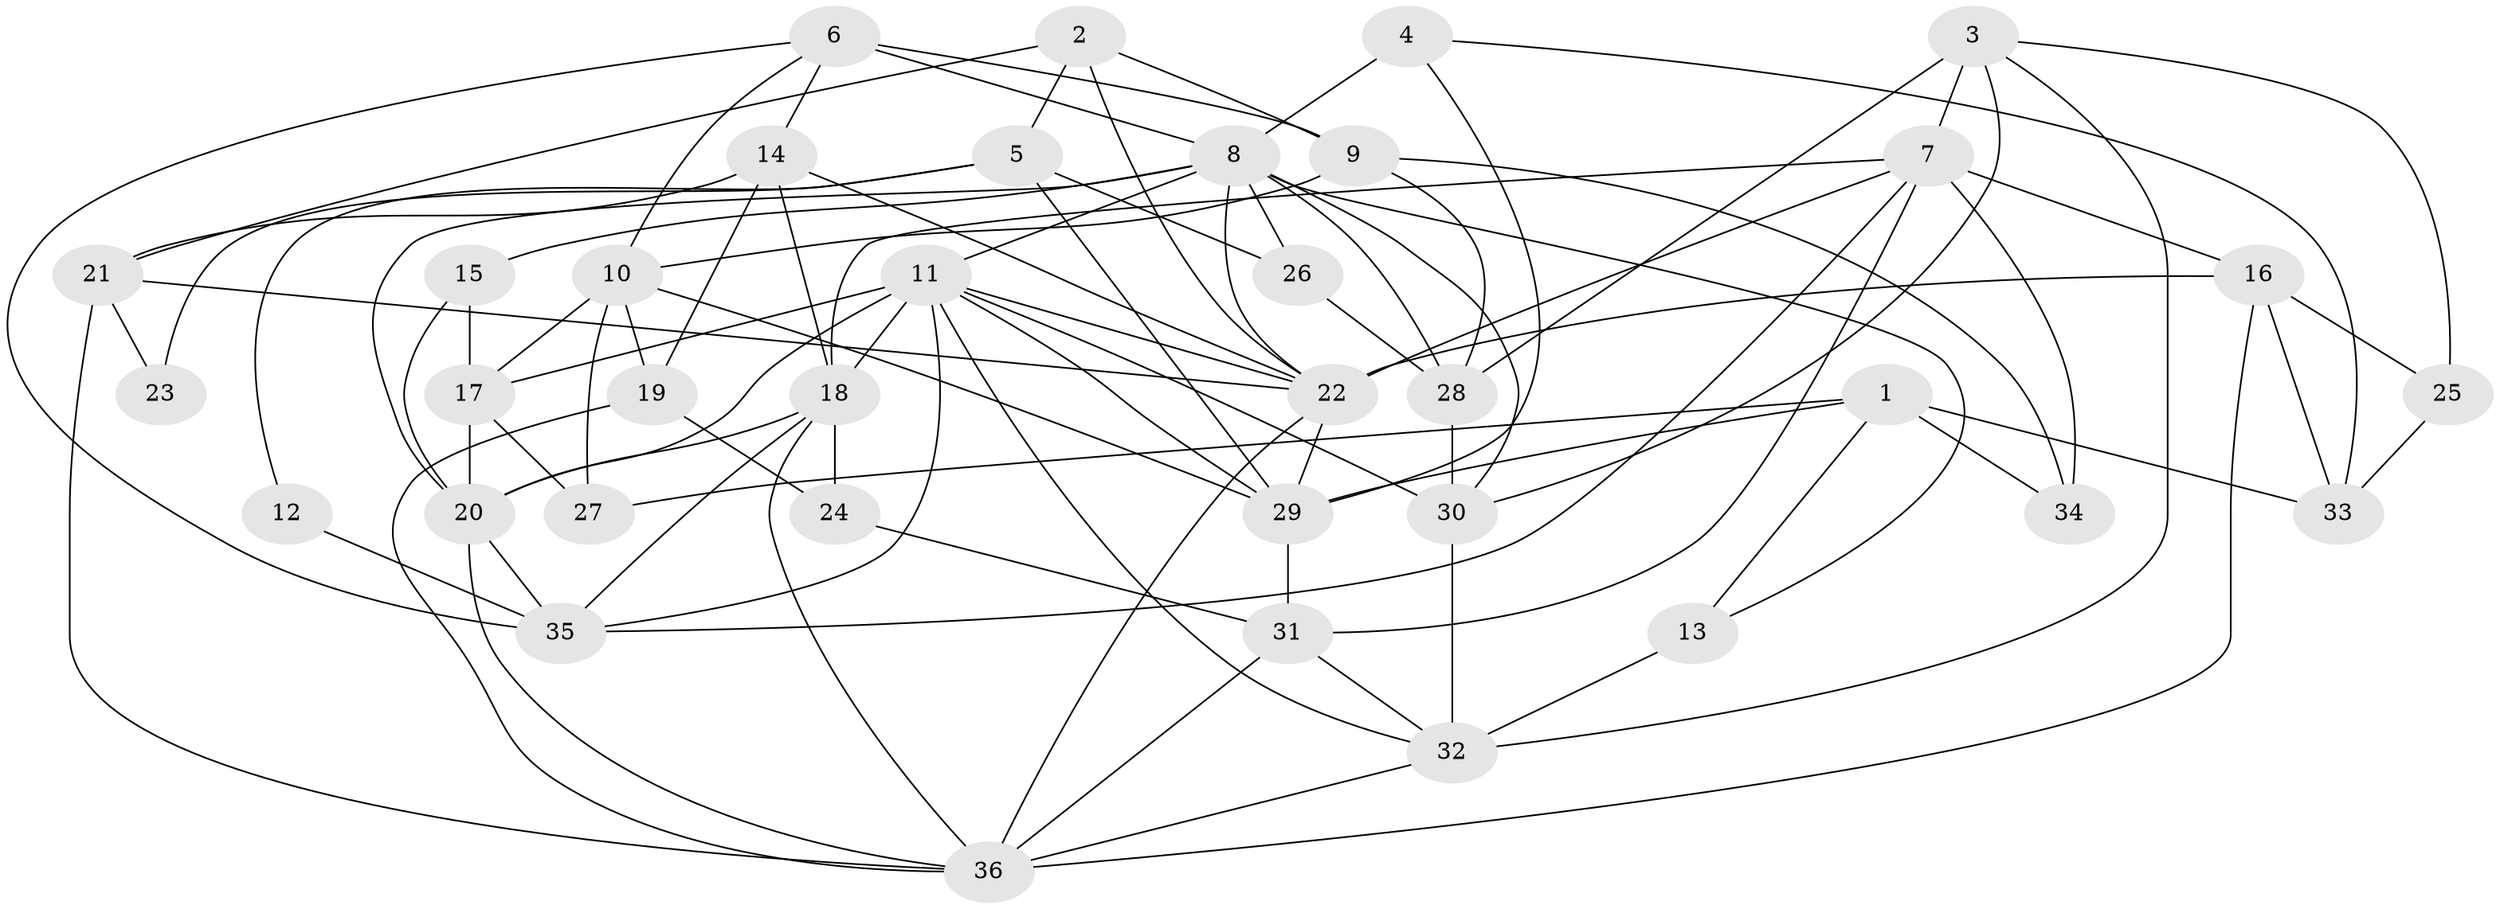 // original degree distribution, {5: 0.16901408450704225, 6: 0.08450704225352113, 4: 0.2112676056338028, 2: 0.18309859154929578, 3: 0.2676056338028169, 7: 0.056338028169014086, 9: 0.014084507042253521, 8: 0.014084507042253521}
// Generated by graph-tools (version 1.1) at 2025/02/03/09/25 03:02:10]
// undirected, 36 vertices, 91 edges
graph export_dot {
graph [start="1"]
  node [color=gray90,style=filled];
  1;
  2;
  3;
  4;
  5;
  6;
  7;
  8;
  9;
  10;
  11;
  12;
  13;
  14;
  15;
  16;
  17;
  18;
  19;
  20;
  21;
  22;
  23;
  24;
  25;
  26;
  27;
  28;
  29;
  30;
  31;
  32;
  33;
  34;
  35;
  36;
  1 -- 13 [weight=1.0];
  1 -- 27 [weight=1.0];
  1 -- 29 [weight=1.0];
  1 -- 33 [weight=1.0];
  1 -- 34 [weight=1.0];
  2 -- 5 [weight=1.0];
  2 -- 9 [weight=1.0];
  2 -- 21 [weight=1.0];
  2 -- 22 [weight=1.0];
  3 -- 7 [weight=2.0];
  3 -- 25 [weight=1.0];
  3 -- 28 [weight=1.0];
  3 -- 30 [weight=1.0];
  3 -- 32 [weight=1.0];
  4 -- 8 [weight=2.0];
  4 -- 29 [weight=1.0];
  4 -- 33 [weight=1.0];
  5 -- 12 [weight=1.0];
  5 -- 23 [weight=1.0];
  5 -- 26 [weight=1.0];
  5 -- 29 [weight=1.0];
  6 -- 8 [weight=2.0];
  6 -- 9 [weight=1.0];
  6 -- 10 [weight=1.0];
  6 -- 14 [weight=1.0];
  6 -- 35 [weight=1.0];
  7 -- 16 [weight=2.0];
  7 -- 18 [weight=1.0];
  7 -- 22 [weight=1.0];
  7 -- 31 [weight=1.0];
  7 -- 34 [weight=1.0];
  7 -- 35 [weight=1.0];
  8 -- 11 [weight=1.0];
  8 -- 13 [weight=1.0];
  8 -- 15 [weight=1.0];
  8 -- 20 [weight=1.0];
  8 -- 22 [weight=1.0];
  8 -- 26 [weight=1.0];
  8 -- 28 [weight=1.0];
  8 -- 30 [weight=1.0];
  9 -- 10 [weight=2.0];
  9 -- 28 [weight=1.0];
  9 -- 34 [weight=1.0];
  10 -- 17 [weight=1.0];
  10 -- 19 [weight=1.0];
  10 -- 27 [weight=1.0];
  10 -- 29 [weight=1.0];
  11 -- 17 [weight=1.0];
  11 -- 18 [weight=1.0];
  11 -- 20 [weight=2.0];
  11 -- 22 [weight=1.0];
  11 -- 29 [weight=1.0];
  11 -- 30 [weight=1.0];
  11 -- 32 [weight=2.0];
  11 -- 35 [weight=1.0];
  12 -- 35 [weight=2.0];
  13 -- 32 [weight=2.0];
  14 -- 18 [weight=1.0];
  14 -- 19 [weight=1.0];
  14 -- 21 [weight=2.0];
  14 -- 22 [weight=1.0];
  15 -- 17 [weight=1.0];
  15 -- 20 [weight=1.0];
  16 -- 22 [weight=1.0];
  16 -- 25 [weight=2.0];
  16 -- 33 [weight=1.0];
  16 -- 36 [weight=2.0];
  17 -- 20 [weight=1.0];
  17 -- 27 [weight=1.0];
  18 -- 20 [weight=1.0];
  18 -- 24 [weight=1.0];
  18 -- 35 [weight=1.0];
  18 -- 36 [weight=1.0];
  19 -- 24 [weight=1.0];
  19 -- 36 [weight=1.0];
  20 -- 35 [weight=1.0];
  20 -- 36 [weight=1.0];
  21 -- 22 [weight=1.0];
  21 -- 23 [weight=1.0];
  21 -- 36 [weight=1.0];
  22 -- 29 [weight=1.0];
  22 -- 36 [weight=1.0];
  24 -- 31 [weight=1.0];
  25 -- 33 [weight=1.0];
  26 -- 28 [weight=1.0];
  28 -- 30 [weight=1.0];
  29 -- 31 [weight=1.0];
  30 -- 32 [weight=2.0];
  31 -- 32 [weight=1.0];
  31 -- 36 [weight=1.0];
  32 -- 36 [weight=1.0];
}
